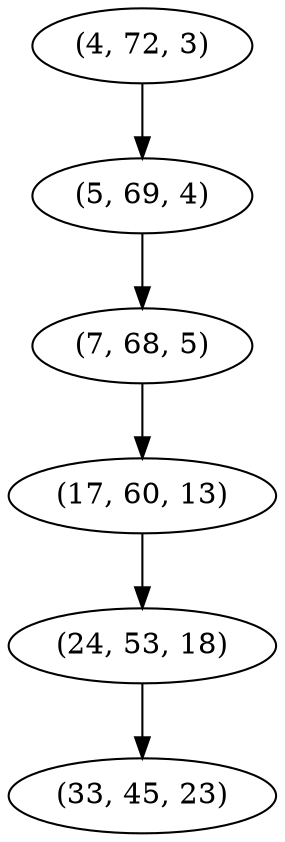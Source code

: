 digraph tree {
    "(4, 72, 3)";
    "(5, 69, 4)";
    "(7, 68, 5)";
    "(17, 60, 13)";
    "(24, 53, 18)";
    "(33, 45, 23)";
    "(4, 72, 3)" -> "(5, 69, 4)";
    "(5, 69, 4)" -> "(7, 68, 5)";
    "(7, 68, 5)" -> "(17, 60, 13)";
    "(17, 60, 13)" -> "(24, 53, 18)";
    "(24, 53, 18)" -> "(33, 45, 23)";
}
